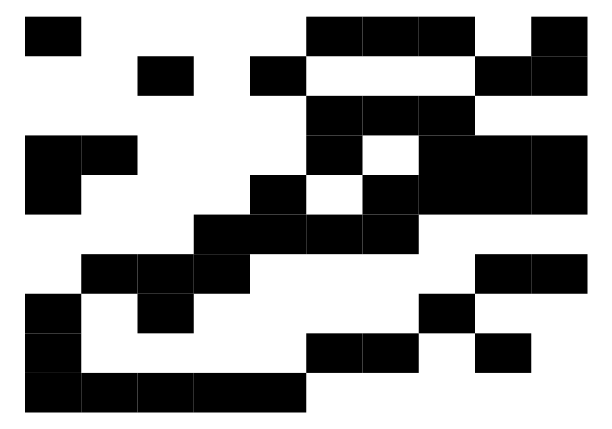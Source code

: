 digraph grafica{

        tbl [

        shape=plaintext

        label=<

        <table border="0" cellborder = "0" cellspacing="0">
<tr><td bgcolor="black">     </td><td>    </td><td>    </td><td>    </td><td>    </td><td bgcolor="black">     </td><td bgcolor="black">     </td><td bgcolor="black">     </td><td>    </td><td bgcolor="black">     </td></tr>
<tr><td>    </td><td>    </td><td bgcolor="black">     </td><td>    </td><td bgcolor="black">     </td><td>    </td><td>    </td><td>    </td><td bgcolor="black">     </td><td bgcolor="black">     </td></tr>
<tr><td>    </td><td>    </td><td>    </td><td>    </td><td>    </td><td bgcolor="black">     </td><td bgcolor="black">     </td><td bgcolor="black">     </td><td>    </td><td>    </td></tr>
<tr><td bgcolor="black">     </td><td bgcolor="black">     </td><td>    </td><td>    </td><td>    </td><td bgcolor="black">     </td><td>    </td><td bgcolor="black">     </td><td bgcolor="black">     </td><td bgcolor="black">     </td></tr>
<tr><td bgcolor="black">     </td><td>    </td><td>    </td><td>    </td><td bgcolor="black">     </td><td>    </td><td bgcolor="black">     </td><td bgcolor="black">     </td><td bgcolor="black">     </td><td bgcolor="black">     </td></tr>
<tr><td>    </td><td>    </td><td>    </td><td bgcolor="black">     </td><td bgcolor="black">     </td><td bgcolor="black">     </td><td bgcolor="black">     </td><td>    </td><td>    </td><td>    </td></tr>
<tr><td>    </td><td bgcolor="black">     </td><td bgcolor="black">     </td><td bgcolor="black">     </td><td>    </td><td>    </td><td>    </td><td>    </td><td bgcolor="black">     </td><td bgcolor="black">     </td></tr>
<tr><td bgcolor="black">     </td><td>    </td><td bgcolor="black">     </td><td>    </td><td>    </td><td>    </td><td>    </td><td bgcolor="black">     </td><td>    </td><td>    </td></tr>
<tr><td bgcolor="black">     </td><td>    </td><td>    </td><td>    </td><td>    </td><td bgcolor="black">     </td><td bgcolor="black">     </td><td>    </td><td bgcolor="black">     </td><td>    </td></tr>
<tr><td bgcolor="black">     </td><td bgcolor="black">     </td><td bgcolor="black">     </td><td bgcolor="black">     </td><td bgcolor="black">     </td><td>    </td><td>    </td><td>    </td><td>    </td><td>    </td></tr></table>
                    >];
                }